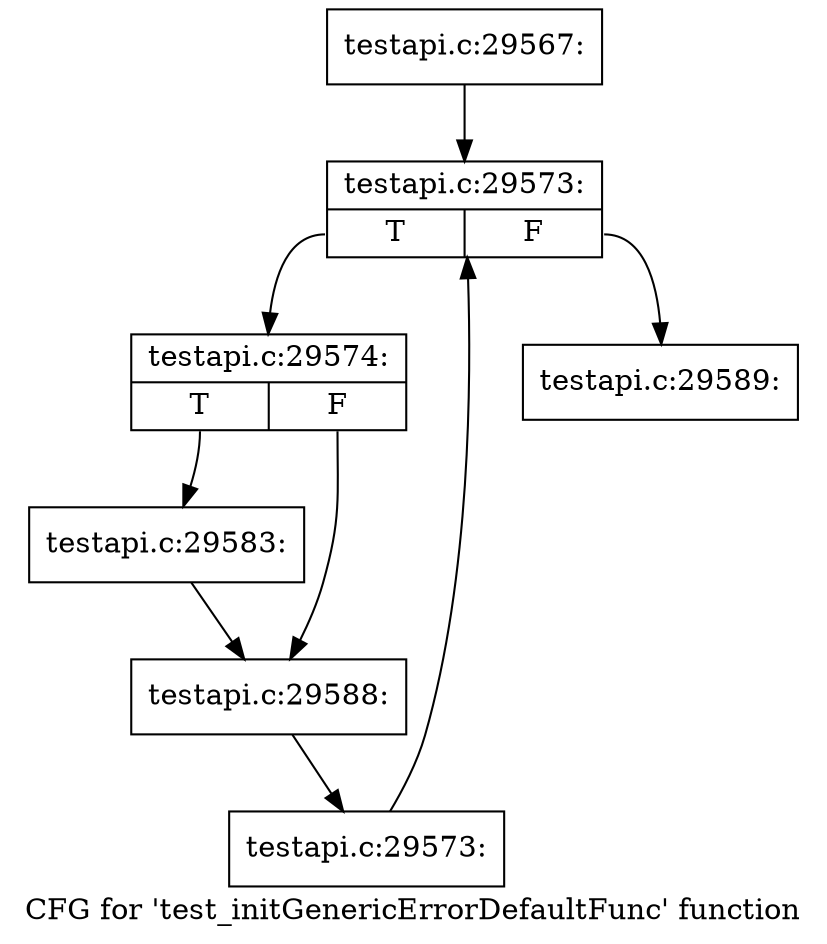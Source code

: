 digraph "CFG for 'test_initGenericErrorDefaultFunc' function" {
	label="CFG for 'test_initGenericErrorDefaultFunc' function";

	Node0x50a7780 [shape=record,label="{testapi.c:29567:}"];
	Node0x50a7780 -> Node0x50acbf0;
	Node0x50acbf0 [shape=record,label="{testapi.c:29573:|{<s0>T|<s1>F}}"];
	Node0x50acbf0:s0 -> Node0x50aced0;
	Node0x50acbf0:s1 -> Node0x50aca50;
	Node0x50aced0 [shape=record,label="{testapi.c:29574:|{<s0>T|<s1>F}}"];
	Node0x50aced0:s0 -> Node0x39c4380;
	Node0x50aced0:s1 -> Node0x50adb20;
	Node0x39c4380 [shape=record,label="{testapi.c:29583:}"];
	Node0x39c4380 -> Node0x50adb20;
	Node0x50adb20 [shape=record,label="{testapi.c:29588:}"];
	Node0x50adb20 -> Node0x50ace40;
	Node0x50ace40 [shape=record,label="{testapi.c:29573:}"];
	Node0x50ace40 -> Node0x50acbf0;
	Node0x50aca50 [shape=record,label="{testapi.c:29589:}"];
}
